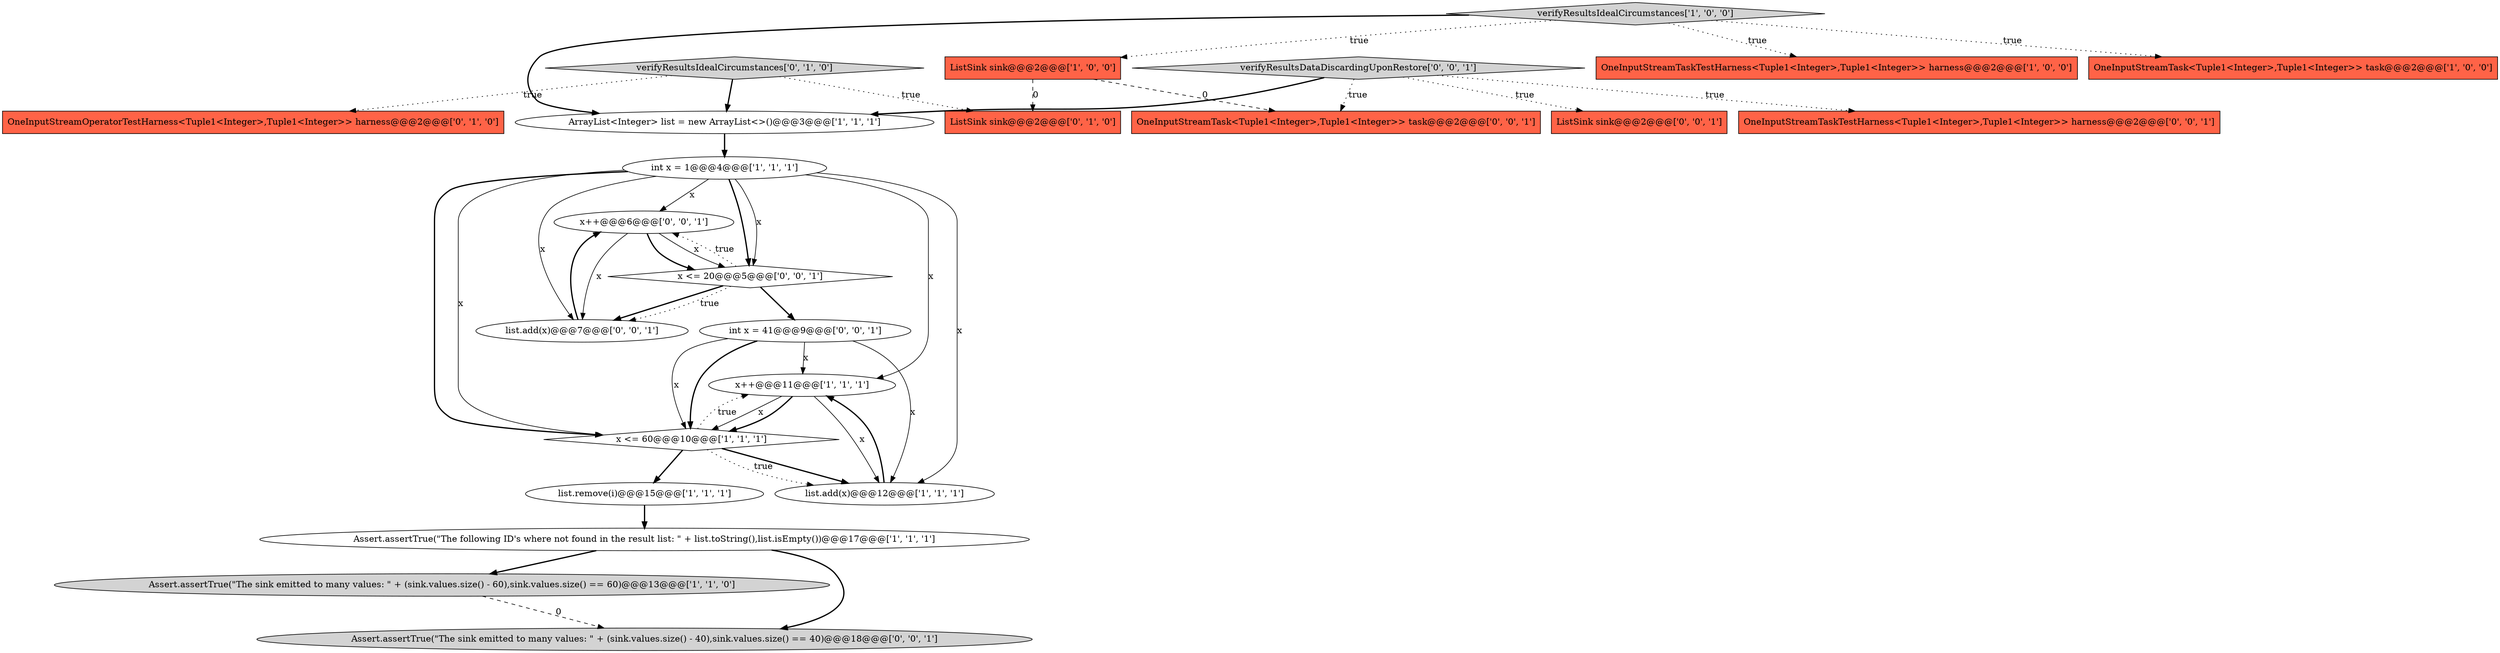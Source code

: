 digraph {
17 [style = filled, label = "x++@@@6@@@['0', '0', '1']", fillcolor = white, shape = ellipse image = "AAA0AAABBB3BBB"];
21 [style = filled, label = "Assert.assertTrue(\"The sink emitted to many values: \" + (sink.values.size() - 40),sink.values.size() == 40)@@@18@@@['0', '0', '1']", fillcolor = lightgray, shape = ellipse image = "AAA0AAABBB3BBB"];
22 [style = filled, label = "OneInputStreamTask<Tuple1<Integer>,Tuple1<Integer>> task@@@2@@@['0', '0', '1']", fillcolor = tomato, shape = box image = "AAA0AAABBB3BBB"];
18 [style = filled, label = "int x = 41@@@9@@@['0', '0', '1']", fillcolor = white, shape = ellipse image = "AAA0AAABBB3BBB"];
0 [style = filled, label = "x++@@@11@@@['1', '1', '1']", fillcolor = white, shape = ellipse image = "AAA0AAABBB1BBB"];
10 [style = filled, label = "list.remove(i)@@@15@@@['1', '1', '1']", fillcolor = white, shape = ellipse image = "AAA0AAABBB1BBB"];
16 [style = filled, label = "verifyResultsDataDiscardingUponRestore['0', '0', '1']", fillcolor = lightgray, shape = diamond image = "AAA0AAABBB3BBB"];
1 [style = filled, label = "Assert.assertTrue(\"The sink emitted to many values: \" + (sink.values.size() - 60),sink.values.size() == 60)@@@13@@@['1', '1', '0']", fillcolor = lightgray, shape = ellipse image = "AAA0AAABBB1BBB"];
19 [style = filled, label = "ListSink sink@@@2@@@['0', '0', '1']", fillcolor = tomato, shape = box image = "AAA0AAABBB3BBB"];
8 [style = filled, label = "x <= 60@@@10@@@['1', '1', '1']", fillcolor = white, shape = diamond image = "AAA0AAABBB1BBB"];
20 [style = filled, label = "list.add(x)@@@7@@@['0', '0', '1']", fillcolor = white, shape = ellipse image = "AAA0AAABBB3BBB"];
3 [style = filled, label = "verifyResultsIdealCircumstances['1', '0', '0']", fillcolor = lightgray, shape = diamond image = "AAA0AAABBB1BBB"];
6 [style = filled, label = "list.add(x)@@@12@@@['1', '1', '1']", fillcolor = white, shape = ellipse image = "AAA0AAABBB1BBB"];
2 [style = filled, label = "ArrayList<Integer> list = new ArrayList<>()@@@3@@@['1', '1', '1']", fillcolor = white, shape = ellipse image = "AAA0AAABBB1BBB"];
23 [style = filled, label = "x <= 20@@@5@@@['0', '0', '1']", fillcolor = white, shape = diamond image = "AAA0AAABBB3BBB"];
15 [style = filled, label = "OneInputStreamTaskTestHarness<Tuple1<Integer>,Tuple1<Integer>> harness@@@2@@@['0', '0', '1']", fillcolor = tomato, shape = box image = "AAA0AAABBB3BBB"];
4 [style = filled, label = "Assert.assertTrue(\"The following ID's where not found in the result list: \" + list.toString(),list.isEmpty())@@@17@@@['1', '1', '1']", fillcolor = white, shape = ellipse image = "AAA0AAABBB1BBB"];
9 [style = filled, label = "OneInputStreamTaskTestHarness<Tuple1<Integer>,Tuple1<Integer>> harness@@@2@@@['1', '0', '0']", fillcolor = tomato, shape = box image = "AAA0AAABBB1BBB"];
11 [style = filled, label = "ListSink sink@@@2@@@['1', '0', '0']", fillcolor = tomato, shape = box image = "AAA1AAABBB1BBB"];
7 [style = filled, label = "OneInputStreamTask<Tuple1<Integer>,Tuple1<Integer>> task@@@2@@@['1', '0', '0']", fillcolor = tomato, shape = box image = "AAA0AAABBB1BBB"];
5 [style = filled, label = "int x = 1@@@4@@@['1', '1', '1']", fillcolor = white, shape = ellipse image = "AAA0AAABBB1BBB"];
12 [style = filled, label = "OneInputStreamOperatorTestHarness<Tuple1<Integer>,Tuple1<Integer>> harness@@@2@@@['0', '1', '0']", fillcolor = tomato, shape = box image = "AAA0AAABBB2BBB"];
14 [style = filled, label = "ListSink sink@@@2@@@['0', '1', '0']", fillcolor = tomato, shape = box image = "AAA1AAABBB2BBB"];
13 [style = filled, label = "verifyResultsIdealCircumstances['0', '1', '0']", fillcolor = lightgray, shape = diamond image = "AAA0AAABBB2BBB"];
3->11 [style = dotted, label="true"];
16->19 [style = dotted, label="true"];
5->8 [style = bold, label=""];
8->10 [style = bold, label=""];
23->20 [style = bold, label=""];
0->6 [style = solid, label="x"];
20->17 [style = bold, label=""];
3->7 [style = dotted, label="true"];
18->8 [style = solid, label="x"];
18->6 [style = solid, label="x"];
5->23 [style = bold, label=""];
5->0 [style = solid, label="x"];
13->12 [style = dotted, label="true"];
5->6 [style = solid, label="x"];
16->15 [style = dotted, label="true"];
11->22 [style = dashed, label="0"];
4->21 [style = bold, label=""];
8->6 [style = bold, label=""];
6->0 [style = bold, label=""];
1->21 [style = dashed, label="0"];
3->9 [style = dotted, label="true"];
16->22 [style = dotted, label="true"];
16->2 [style = bold, label=""];
0->8 [style = solid, label="x"];
17->23 [style = bold, label=""];
5->17 [style = solid, label="x"];
17->23 [style = solid, label="x"];
23->20 [style = dotted, label="true"];
8->6 [style = dotted, label="true"];
3->2 [style = bold, label=""];
5->23 [style = solid, label="x"];
17->20 [style = solid, label="x"];
11->14 [style = dashed, label="0"];
0->8 [style = bold, label=""];
10->4 [style = bold, label=""];
5->20 [style = solid, label="x"];
8->0 [style = dotted, label="true"];
4->1 [style = bold, label=""];
18->8 [style = bold, label=""];
18->0 [style = solid, label="x"];
23->17 [style = dotted, label="true"];
13->14 [style = dotted, label="true"];
5->8 [style = solid, label="x"];
23->18 [style = bold, label=""];
2->5 [style = bold, label=""];
13->2 [style = bold, label=""];
}
